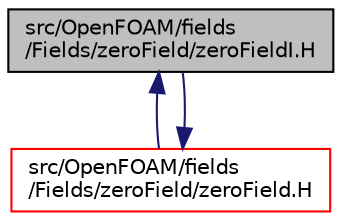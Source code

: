 digraph "src/OpenFOAM/fields/Fields/zeroField/zeroFieldI.H"
{
  bgcolor="transparent";
  edge [fontname="Helvetica",fontsize="10",labelfontname="Helvetica",labelfontsize="10"];
  node [fontname="Helvetica",fontsize="10",shape=record];
  Node1 [label="src/OpenFOAM/fields\l/Fields/zeroField/zeroFieldI.H",height=0.2,width=0.4,color="black", fillcolor="grey75", style="filled", fontcolor="black"];
  Node1 -> Node2 [dir="back",color="midnightblue",fontsize="10",style="solid",fontname="Helvetica"];
  Node2 [label="src/OpenFOAM/fields\l/Fields/zeroField/zeroField.H",height=0.2,width=0.4,color="red",URL="$a08016.html"];
  Node2 -> Node1 [dir="back",color="midnightblue",fontsize="10",style="solid",fontname="Helvetica"];
}

